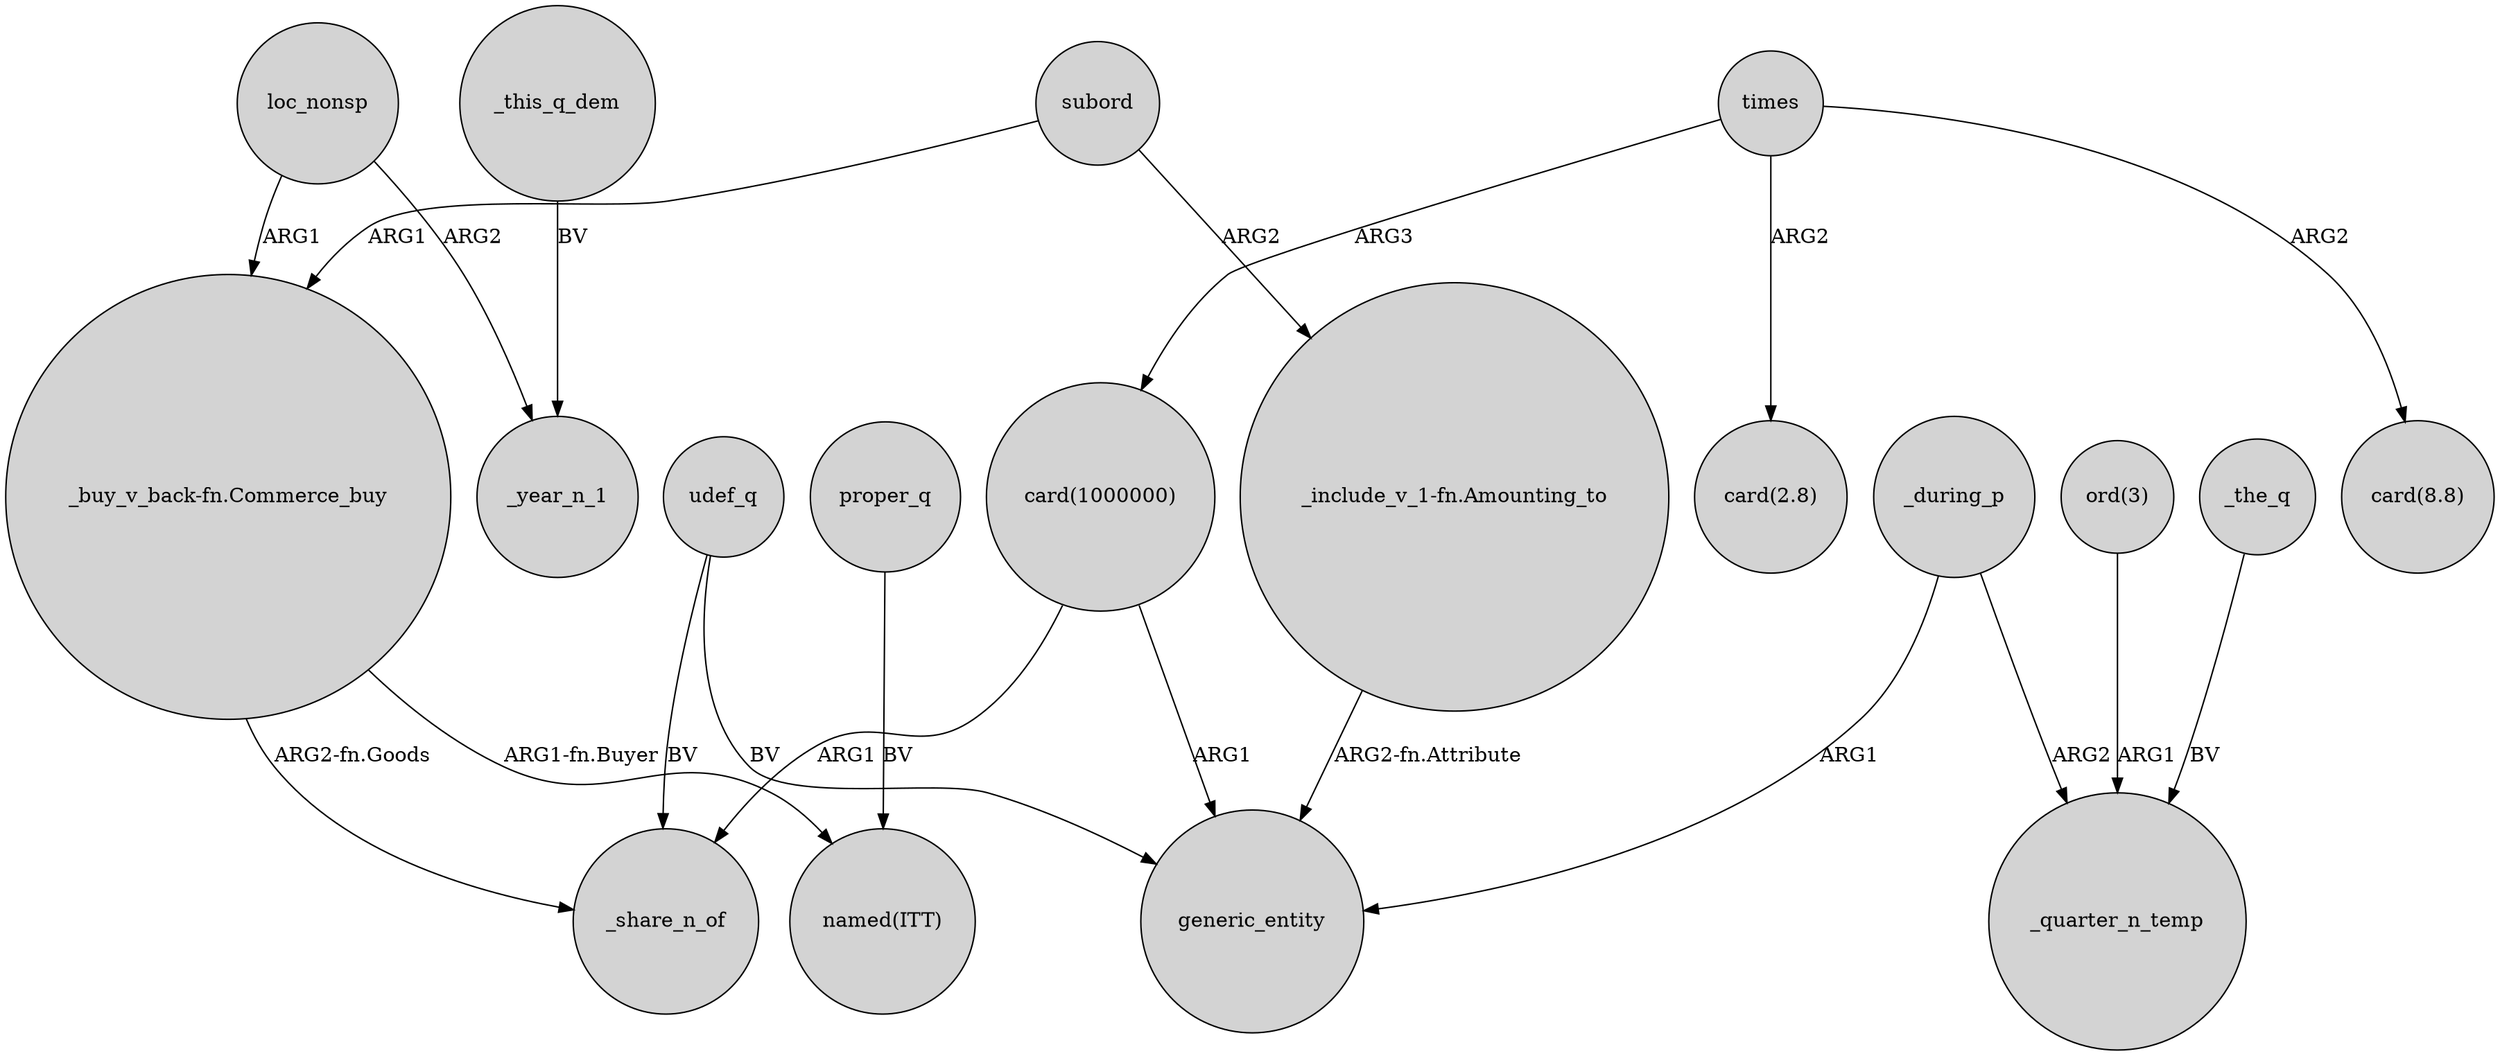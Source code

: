 digraph {
	node [shape=circle style=filled]
	loc_nonsp -> "_buy_v_back-fn.Commerce_buy" [label=ARG1]
	times -> "card(8.8)" [label=ARG2]
	"ord(3)" -> _quarter_n_temp [label=ARG1]
	times -> "card(2.8)" [label=ARG2]
	_the_q -> _quarter_n_temp [label=BV]
	times -> "card(1000000)" [label=ARG3]
	_during_p -> generic_entity [label=ARG1]
	"_buy_v_back-fn.Commerce_buy" -> _share_n_of [label="ARG2-fn.Goods"]
	"_buy_v_back-fn.Commerce_buy" -> "named(ITT)" [label="ARG1-fn.Buyer"]
	udef_q -> generic_entity [label=BV]
	loc_nonsp -> _year_n_1 [label=ARG2]
	proper_q -> "named(ITT)" [label=BV]
	"card(1000000)" -> generic_entity [label=ARG1]
	"_include_v_1-fn.Amounting_to" -> generic_entity [label="ARG2-fn.Attribute"]
	udef_q -> _share_n_of [label=BV]
	subord -> "_buy_v_back-fn.Commerce_buy" [label=ARG1]
	_this_q_dem -> _year_n_1 [label=BV]
	subord -> "_include_v_1-fn.Amounting_to" [label=ARG2]
	"card(1000000)" -> _share_n_of [label=ARG1]
	_during_p -> _quarter_n_temp [label=ARG2]
}
